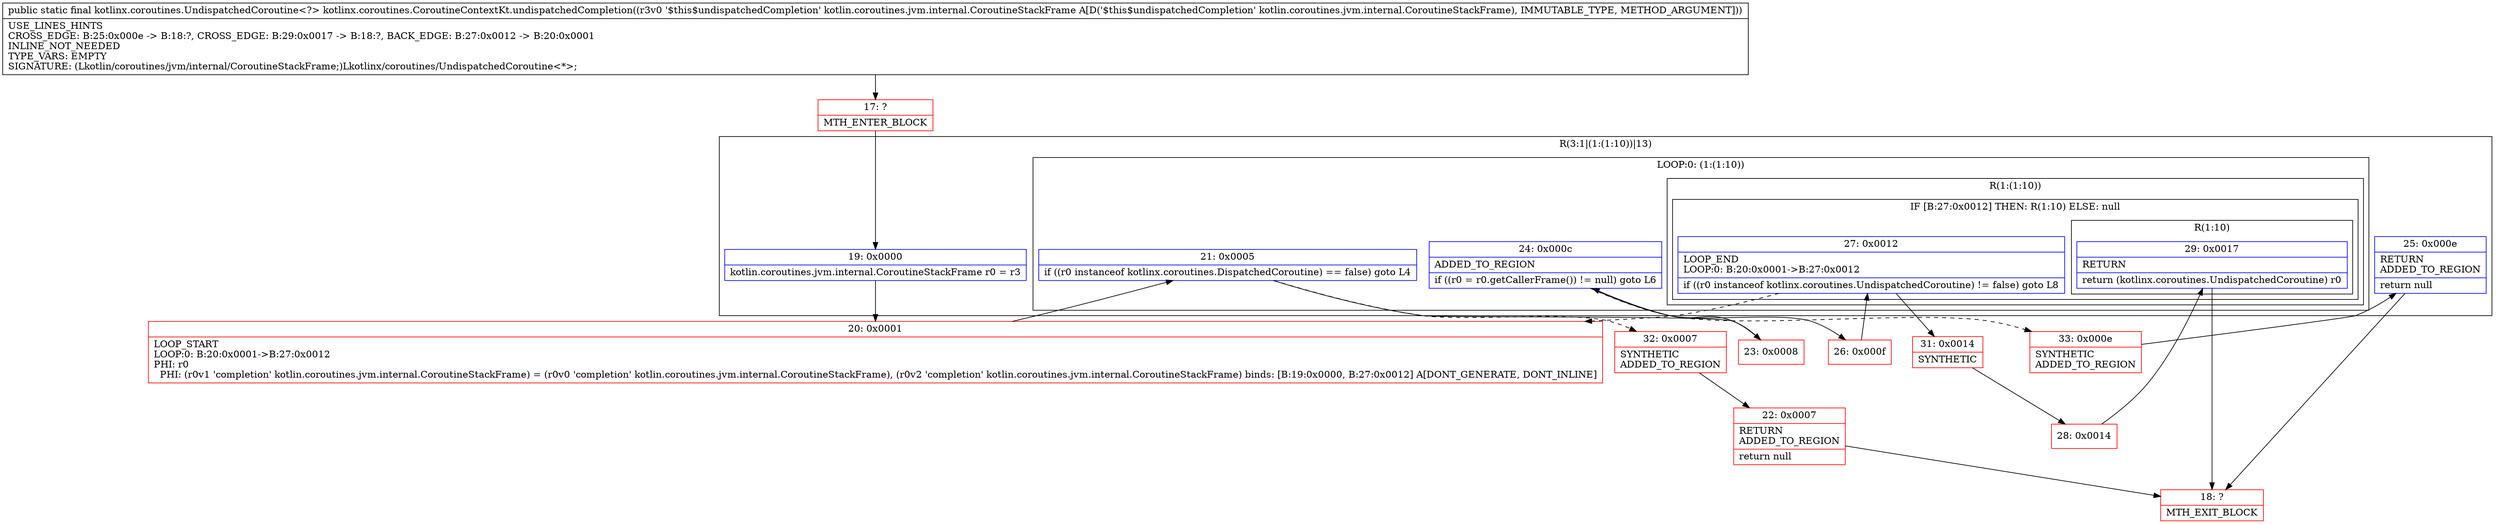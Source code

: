 digraph "CFG forkotlinx.coroutines.CoroutineContextKt.undispatchedCompletion(Lkotlin\/coroutines\/jvm\/internal\/CoroutineStackFrame;)Lkotlinx\/coroutines\/UndispatchedCoroutine;" {
subgraph cluster_Region_1266821963 {
label = "R(3:1|(1:(1:10))|13)";
node [shape=record,color=blue];
Node_19 [shape=record,label="{19\:\ 0x0000|kotlin.coroutines.jvm.internal.CoroutineStackFrame r0 = r3\l}"];
subgraph cluster_LoopRegion_960825368 {
label = "LOOP:0: (1:(1:10))";
node [shape=record,color=blue];
Node_21 [shape=record,label="{21\:\ 0x0005|if ((r0 instanceof kotlinx.coroutines.DispatchedCoroutine) == false) goto L4\l}"];
Node_24 [shape=record,label="{24\:\ 0x000c|ADDED_TO_REGION\l|if ((r0 = r0.getCallerFrame()) != null) goto L6\l}"];
subgraph cluster_Region_638524083 {
label = "R(1:(1:10))";
node [shape=record,color=blue];
subgraph cluster_IfRegion_434026248 {
label = "IF [B:27:0x0012] THEN: R(1:10) ELSE: null";
node [shape=record,color=blue];
Node_27 [shape=record,label="{27\:\ 0x0012|LOOP_END\lLOOP:0: B:20:0x0001\-\>B:27:0x0012\l|if ((r0 instanceof kotlinx.coroutines.UndispatchedCoroutine) != false) goto L8\l}"];
subgraph cluster_Region_377157373 {
label = "R(1:10)";
node [shape=record,color=blue];
Node_29 [shape=record,label="{29\:\ 0x0017|RETURN\l|return (kotlinx.coroutines.UndispatchedCoroutine) r0\l}"];
}
}
}
}
Node_25 [shape=record,label="{25\:\ 0x000e|RETURN\lADDED_TO_REGION\l|return null\l}"];
}
Node_17 [shape=record,color=red,label="{17\:\ ?|MTH_ENTER_BLOCK\l}"];
Node_20 [shape=record,color=red,label="{20\:\ 0x0001|LOOP_START\lLOOP:0: B:20:0x0001\-\>B:27:0x0012\lPHI: r0 \l  PHI: (r0v1 'completion' kotlin.coroutines.jvm.internal.CoroutineStackFrame) = (r0v0 'completion' kotlin.coroutines.jvm.internal.CoroutineStackFrame), (r0v2 'completion' kotlin.coroutines.jvm.internal.CoroutineStackFrame) binds: [B:19:0x0000, B:27:0x0012] A[DONT_GENERATE, DONT_INLINE]\l}"];
Node_23 [shape=record,color=red,label="{23\:\ 0x0008}"];
Node_26 [shape=record,color=red,label="{26\:\ 0x000f}"];
Node_31 [shape=record,color=red,label="{31\:\ 0x0014|SYNTHETIC\l}"];
Node_28 [shape=record,color=red,label="{28\:\ 0x0014}"];
Node_18 [shape=record,color=red,label="{18\:\ ?|MTH_EXIT_BLOCK\l}"];
Node_33 [shape=record,color=red,label="{33\:\ 0x000e|SYNTHETIC\lADDED_TO_REGION\l}"];
Node_32 [shape=record,color=red,label="{32\:\ 0x0007|SYNTHETIC\lADDED_TO_REGION\l}"];
Node_22 [shape=record,color=red,label="{22\:\ 0x0007|RETURN\lADDED_TO_REGION\l|return null\l}"];
MethodNode[shape=record,label="{public static final kotlinx.coroutines.UndispatchedCoroutine\<?\> kotlinx.coroutines.CoroutineContextKt.undispatchedCompletion((r3v0 '$this$undispatchedCompletion' kotlin.coroutines.jvm.internal.CoroutineStackFrame A[D('$this$undispatchedCompletion' kotlin.coroutines.jvm.internal.CoroutineStackFrame), IMMUTABLE_TYPE, METHOD_ARGUMENT]))  | USE_LINES_HINTS\lCROSS_EDGE: B:25:0x000e \-\> B:18:?, CROSS_EDGE: B:29:0x0017 \-\> B:18:?, BACK_EDGE: B:27:0x0012 \-\> B:20:0x0001\lINLINE_NOT_NEEDED\lTYPE_VARS: EMPTY\lSIGNATURE: (Lkotlin\/coroutines\/jvm\/internal\/CoroutineStackFrame;)Lkotlinx\/coroutines\/UndispatchedCoroutine\<*\>;\l}"];
MethodNode -> Node_17;Node_19 -> Node_20;
Node_21 -> Node_23;
Node_21 -> Node_32[style=dashed];
Node_24 -> Node_26;
Node_24 -> Node_33[style=dashed];
Node_27 -> Node_20[style=dashed];
Node_27 -> Node_31;
Node_29 -> Node_18;
Node_25 -> Node_18;
Node_17 -> Node_19;
Node_20 -> Node_21;
Node_23 -> Node_24;
Node_26 -> Node_27;
Node_31 -> Node_28;
Node_28 -> Node_29;
Node_33 -> Node_25;
Node_32 -> Node_22;
Node_22 -> Node_18;
}

